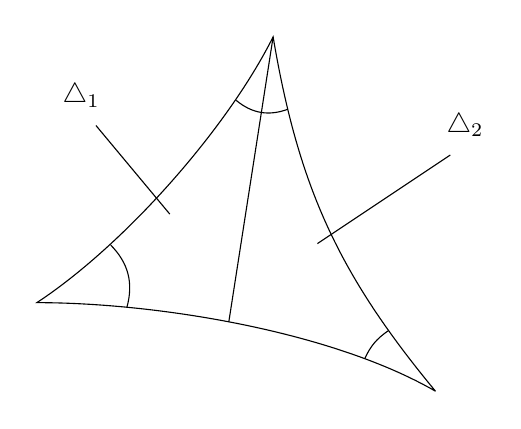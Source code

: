 \begin{tikzpicture}[scale=0.75]
	\begin{pgfonlayer}{nodelayer}
		\node [style=none] (0) at (-4, -1) {};
		\node [style=none] (1) at (0, 3.5) {};
		\node [style=none] (2) at (2.75, -2.5) {};
		\node [style=none] (3) at (-0.75, -1.325) {};
		\node [style=none] (4) at (-0.625, 2.425) {};
		\node [style=none] (5) at (0.25, 2.275) {};
		\node [style=none] (6) at (1.55, -1.95) {};
		\node [style=none] (7) at (1.95, -1.475) {};
		\node [style=none] (8) at (-2.475, -1.075) {};
		\node [style=none] (9) at (-2.75, -0.025) {};
		\node [style=none] (10) at (-1.75, 0.5) {};
		\node [style=none] (11) at (-3, 2) {};
		\node [style=none] (12) at (-3.25, 2.5) {$\triangle _1$};
		\node [style=none] (13) at (0.75, 0) {};
		\node [style=none] (14) at (3, 1.5) {};
		\node [style=none] (15) at (3.25, 2) {$\triangle _2$};
	\end{pgfonlayer}
	\begin{pgfonlayer}{edgelayer}
		\draw (2.center)
			 to [in=360, out=150, looseness=0.75] (0.center)
			 to [bend right=15, looseness=0.75] (1.center)
			 to [bend right=15] cycle;
		\draw (1.center) to (3.center);
		\draw [bend right] (4.center) to (5.center);
		\draw [bend left=15] (6.center) to (7.center);
		\draw [bend left] (9.center) to (8.center);
		\draw (10.center) to (11.center);
		\draw (13.center) to (14.center);
	\end{pgfonlayer}
\end{tikzpicture}
